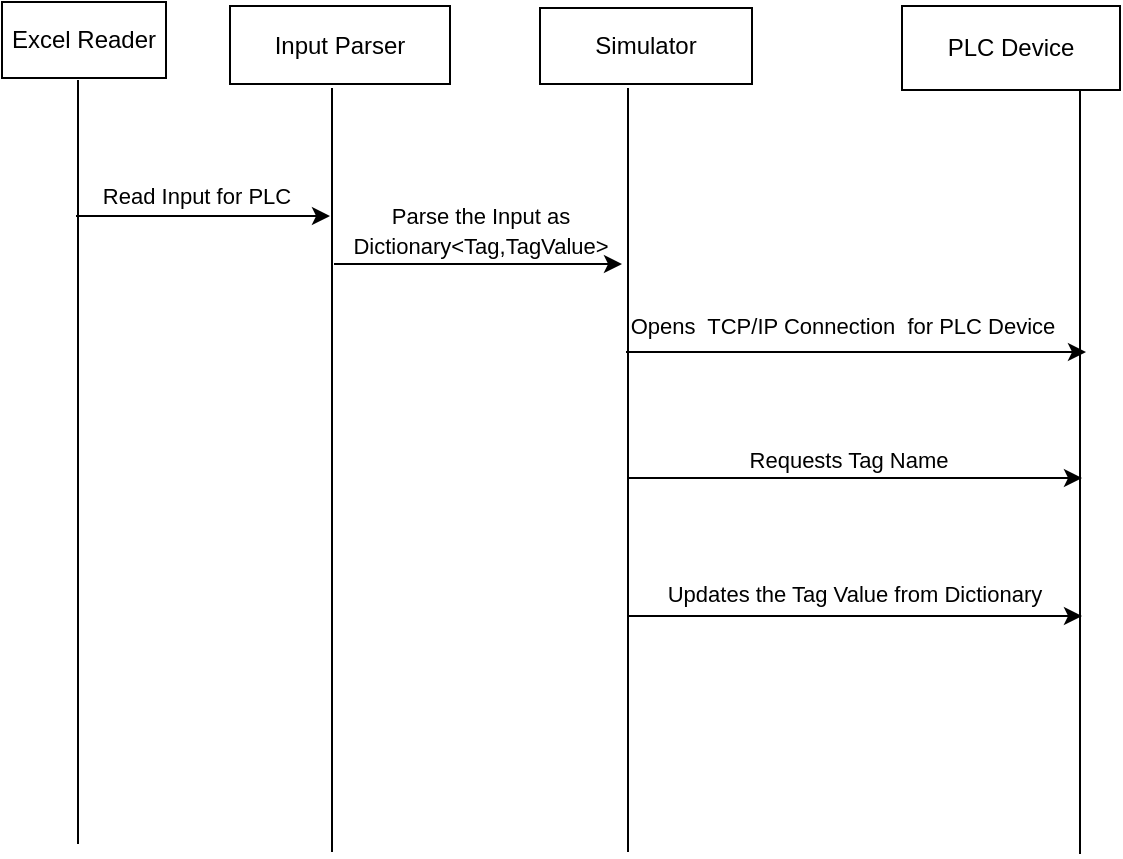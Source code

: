 <mxfile version="12.7.0" type="github">
  <diagram id="qQgpVs0kOKDX7Zg4RqfS" name="Page-1">
    <mxGraphModel dx="1102" dy="614" grid="0" gridSize="10" guides="1" tooltips="1" connect="1" arrows="1" fold="1" page="1" pageScale="1" pageWidth="850" pageHeight="1100" math="0" shadow="0">
      <root>
        <mxCell id="0"/>
        <mxCell id="1" parent="0"/>
        <mxCell id="f6cK0JqAyUmQZV_hREii-1" value="Excel Reader" style="rounded=0;whiteSpace=wrap;html=1;" vertex="1" parent="1">
          <mxGeometry x="20" y="20" width="82" height="38" as="geometry"/>
        </mxCell>
        <mxCell id="f6cK0JqAyUmQZV_hREii-2" value="Input Parser" style="rounded=0;whiteSpace=wrap;html=1;" vertex="1" parent="1">
          <mxGeometry x="134" y="22" width="110" height="39" as="geometry"/>
        </mxCell>
        <mxCell id="f6cK0JqAyUmQZV_hREii-3" value="Simulator" style="rounded=0;whiteSpace=wrap;html=1;" vertex="1" parent="1">
          <mxGeometry x="289" y="23" width="106" height="38" as="geometry"/>
        </mxCell>
        <mxCell id="f6cK0JqAyUmQZV_hREii-4" value="PLC Device" style="rounded=0;whiteSpace=wrap;html=1;" vertex="1" parent="1">
          <mxGeometry x="470" y="22" width="109" height="42" as="geometry"/>
        </mxCell>
        <mxCell id="f6cK0JqAyUmQZV_hREii-5" value="" style="endArrow=none;html=1;" edge="1" parent="1">
          <mxGeometry width="50" height="50" relative="1" as="geometry">
            <mxPoint x="58" y="441" as="sourcePoint"/>
            <mxPoint x="58" y="59" as="targetPoint"/>
          </mxGeometry>
        </mxCell>
        <mxCell id="f6cK0JqAyUmQZV_hREii-7" value="" style="endArrow=none;html=1;fontStyle=1" edge="1" parent="1">
          <mxGeometry width="50" height="50" relative="1" as="geometry">
            <mxPoint x="185" y="445" as="sourcePoint"/>
            <mxPoint x="185" y="63" as="targetPoint"/>
          </mxGeometry>
        </mxCell>
        <mxCell id="f6cK0JqAyUmQZV_hREii-11" value="" style="endArrow=classic;html=1;" edge="1" parent="1">
          <mxGeometry width="50" height="50" relative="1" as="geometry">
            <mxPoint x="57" y="127" as="sourcePoint"/>
            <mxPoint x="184" y="127" as="targetPoint"/>
          </mxGeometry>
        </mxCell>
        <mxCell id="f6cK0JqAyUmQZV_hREii-12" value="&lt;font style=&quot;font-size: 11px&quot;&gt;Read Input for PLC&lt;/font&gt;" style="text;html=1;align=center;verticalAlign=middle;resizable=0;points=[];autosize=1;" vertex="1" parent="1">
          <mxGeometry x="65" y="108" width="104" height="18" as="geometry"/>
        </mxCell>
        <mxCell id="f6cK0JqAyUmQZV_hREii-14" value="" style="endArrow=classic;html=1;" edge="1" parent="1">
          <mxGeometry width="50" height="50" relative="1" as="geometry">
            <mxPoint x="186" y="151" as="sourcePoint"/>
            <mxPoint x="330" y="151" as="targetPoint"/>
          </mxGeometry>
        </mxCell>
        <mxCell id="f6cK0JqAyUmQZV_hREii-15" value="&lt;font style=&quot;font-size: 11px&quot;&gt;Parse the Input as&lt;br&gt;Dictionary&amp;lt;Tag,TagValue&amp;gt;&lt;/font&gt;" style="text;html=1;align=center;verticalAlign=middle;resizable=0;points=[];autosize=1;" vertex="1" parent="1">
          <mxGeometry x="190" y="118" width="138" height="32" as="geometry"/>
        </mxCell>
        <mxCell id="f6cK0JqAyUmQZV_hREii-16" value="" style="endArrow=none;html=1;fontStyle=1" edge="1" parent="1">
          <mxGeometry width="50" height="50" relative="1" as="geometry">
            <mxPoint x="333" y="445" as="sourcePoint"/>
            <mxPoint x="333" y="63" as="targetPoint"/>
          </mxGeometry>
        </mxCell>
        <mxCell id="f6cK0JqAyUmQZV_hREii-18" value="" style="endArrow=classic;html=1;" edge="1" parent="1">
          <mxGeometry width="50" height="50" relative="1" as="geometry">
            <mxPoint x="332" y="195" as="sourcePoint"/>
            <mxPoint x="562" y="195" as="targetPoint"/>
          </mxGeometry>
        </mxCell>
        <mxCell id="f6cK0JqAyUmQZV_hREii-19" value="&lt;font&gt;&lt;font style=&quot;font-size: 11px&quot;&gt;Opens&amp;nbsp; TCP/IP Connection&amp;nbsp; for PLC Device&lt;/font&gt;&lt;br&gt;&lt;/font&gt;" style="text;html=1;align=center;verticalAlign=middle;resizable=0;points=[];autosize=1;" vertex="1" parent="1">
          <mxGeometry x="329" y="173" width="222" height="18" as="geometry"/>
        </mxCell>
        <mxCell id="f6cK0JqAyUmQZV_hREii-20" value="" style="endArrow=none;html=1;fontStyle=1" edge="1" parent="1">
          <mxGeometry width="50" height="50" relative="1" as="geometry">
            <mxPoint x="559" y="446" as="sourcePoint"/>
            <mxPoint x="559" y="64" as="targetPoint"/>
          </mxGeometry>
        </mxCell>
        <mxCell id="f6cK0JqAyUmQZV_hREii-23" value="" style="endArrow=classic;html=1;" edge="1" parent="1">
          <mxGeometry width="50" height="50" relative="1" as="geometry">
            <mxPoint x="333" y="258" as="sourcePoint"/>
            <mxPoint x="560" y="258" as="targetPoint"/>
          </mxGeometry>
        </mxCell>
        <mxCell id="f6cK0JqAyUmQZV_hREii-24" value="&lt;font style=&quot;font-size: 11px&quot;&gt;Requests Tag Name&lt;/font&gt;" style="text;html=1;align=center;verticalAlign=middle;resizable=0;points=[];autosize=1;" vertex="1" parent="1">
          <mxGeometry x="388" y="240" width="109" height="18" as="geometry"/>
        </mxCell>
        <mxCell id="f6cK0JqAyUmQZV_hREii-28" value="" style="endArrow=classic;html=1;" edge="1" parent="1">
          <mxGeometry width="50" height="50" relative="1" as="geometry">
            <mxPoint x="333" y="327" as="sourcePoint"/>
            <mxPoint x="560" y="327" as="targetPoint"/>
          </mxGeometry>
        </mxCell>
        <mxCell id="f6cK0JqAyUmQZV_hREii-29" value="&lt;font style=&quot;font-size: 11px&quot;&gt;Updates the Tag Value from Dictionary&lt;/font&gt;" style="text;html=1;align=center;verticalAlign=middle;resizable=0;points=[];autosize=1;" vertex="1" parent="1">
          <mxGeometry x="347" y="307" width="197" height="18" as="geometry"/>
        </mxCell>
      </root>
    </mxGraphModel>
  </diagram>
</mxfile>
